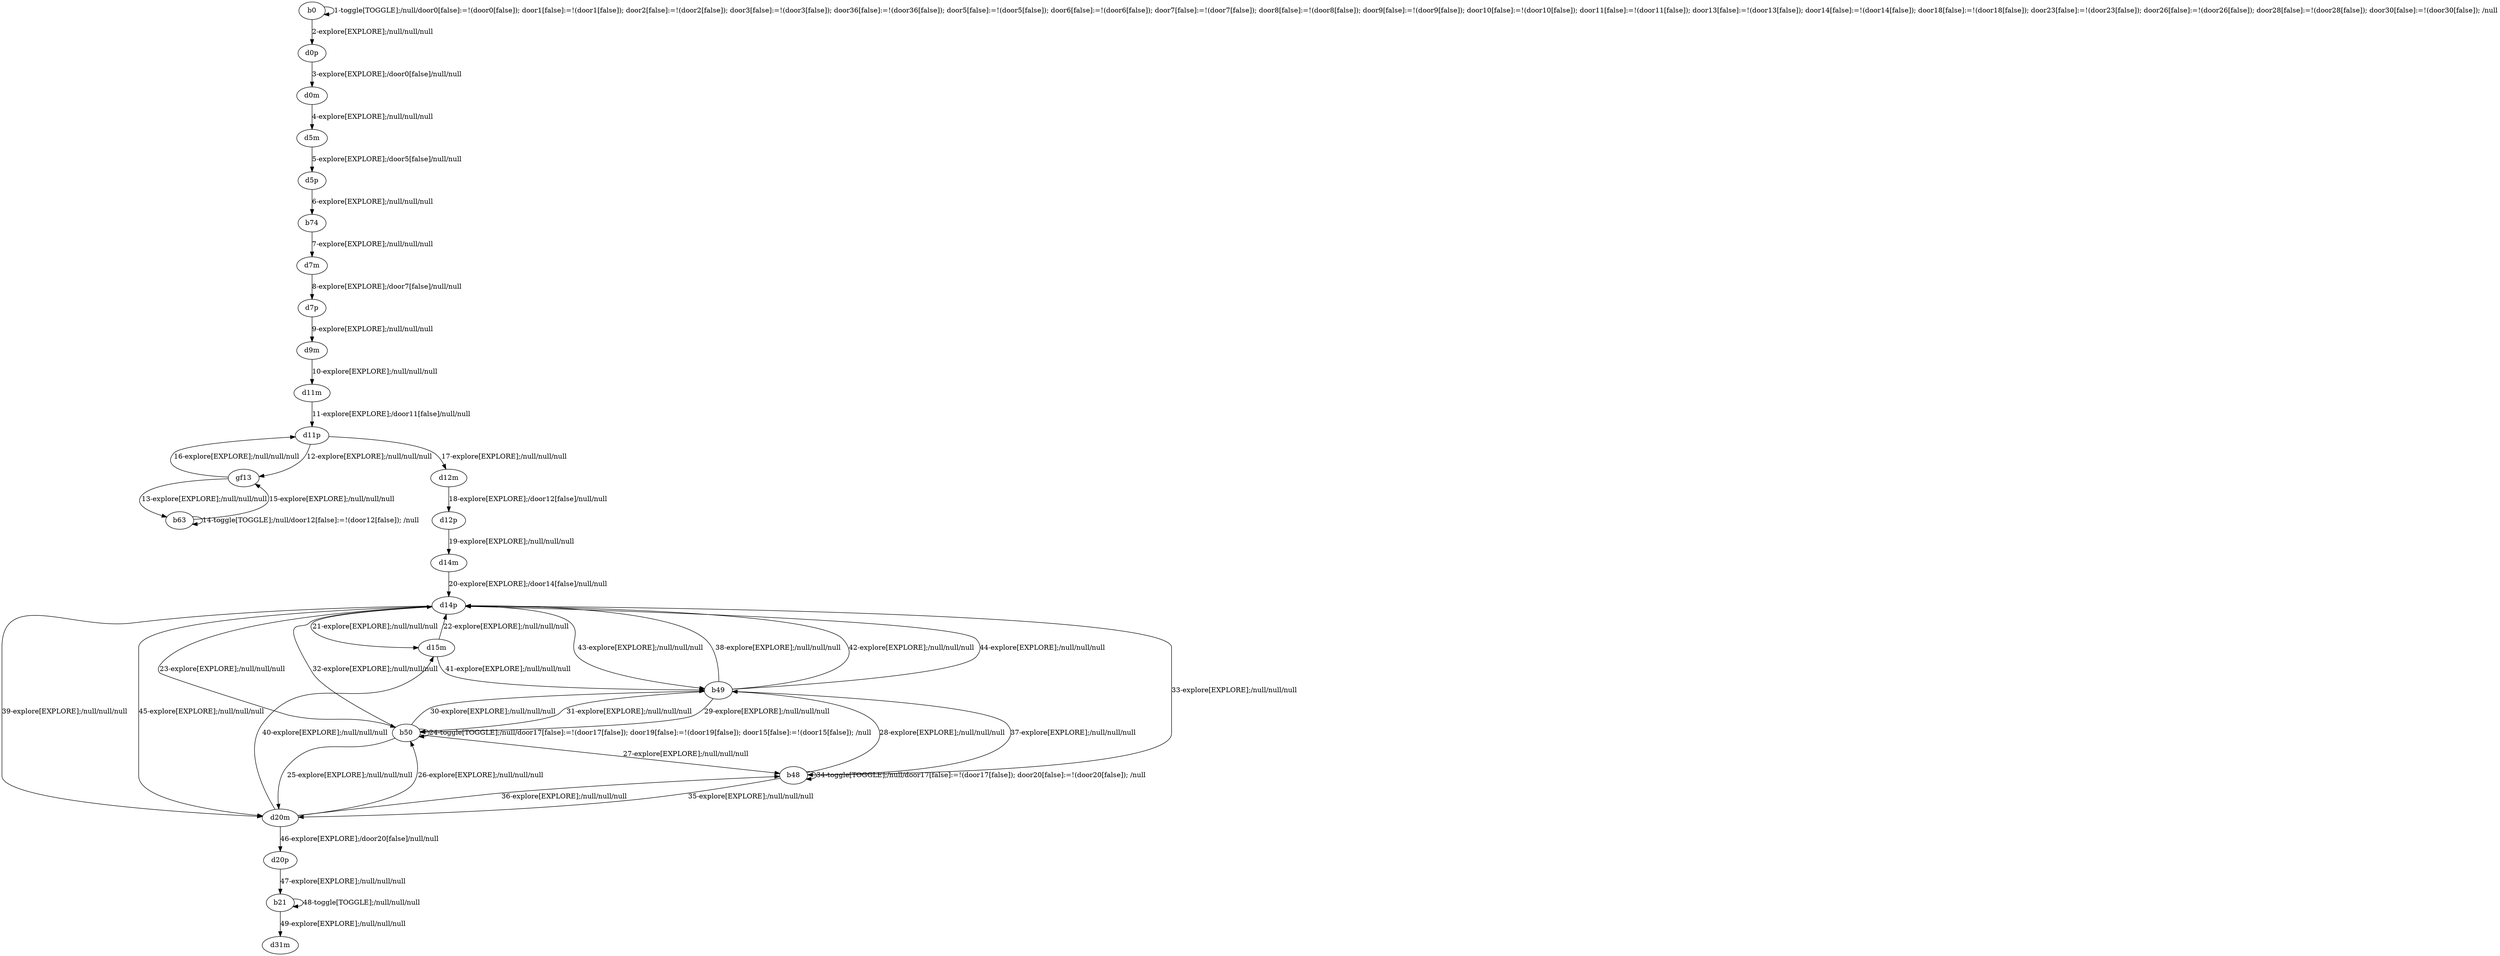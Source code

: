 # Total number of goals covered by this test: 9
# d20m --> d20p
# d20m --> d15m
# b21 --> b21
# d15m --> b49
# b50 --> d20m
# b50 --> d14p
# b50 --> b49
# d20p --> b21
# b21 --> d31m

digraph g {
"b0" -> "b0" [label = "1-toggle[TOGGLE];/null/door0[false]:=!(door0[false]); door1[false]:=!(door1[false]); door2[false]:=!(door2[false]); door3[false]:=!(door3[false]); door36[false]:=!(door36[false]); door5[false]:=!(door5[false]); door6[false]:=!(door6[false]); door7[false]:=!(door7[false]); door8[false]:=!(door8[false]); door9[false]:=!(door9[false]); door10[false]:=!(door10[false]); door11[false]:=!(door11[false]); door13[false]:=!(door13[false]); door14[false]:=!(door14[false]); door18[false]:=!(door18[false]); door23[false]:=!(door23[false]); door26[false]:=!(door26[false]); door28[false]:=!(door28[false]); door30[false]:=!(door30[false]); /null"];
"b0" -> "d0p" [label = "2-explore[EXPLORE];/null/null/null"];
"d0p" -> "d0m" [label = "3-explore[EXPLORE];/door0[false]/null/null"];
"d0m" -> "d5m" [label = "4-explore[EXPLORE];/null/null/null"];
"d5m" -> "d5p" [label = "5-explore[EXPLORE];/door5[false]/null/null"];
"d5p" -> "b74" [label = "6-explore[EXPLORE];/null/null/null"];
"b74" -> "d7m" [label = "7-explore[EXPLORE];/null/null/null"];
"d7m" -> "d7p" [label = "8-explore[EXPLORE];/door7[false]/null/null"];
"d7p" -> "d9m" [label = "9-explore[EXPLORE];/null/null/null"];
"d9m" -> "d11m" [label = "10-explore[EXPLORE];/null/null/null"];
"d11m" -> "d11p" [label = "11-explore[EXPLORE];/door11[false]/null/null"];
"d11p" -> "gf13" [label = "12-explore[EXPLORE];/null/null/null"];
"gf13" -> "b63" [label = "13-explore[EXPLORE];/null/null/null"];
"b63" -> "b63" [label = "14-toggle[TOGGLE];/null/door12[false]:=!(door12[false]); /null"];
"b63" -> "gf13" [label = "15-explore[EXPLORE];/null/null/null"];
"gf13" -> "d11p" [label = "16-explore[EXPLORE];/null/null/null"];
"d11p" -> "d12m" [label = "17-explore[EXPLORE];/null/null/null"];
"d12m" -> "d12p" [label = "18-explore[EXPLORE];/door12[false]/null/null"];
"d12p" -> "d14m" [label = "19-explore[EXPLORE];/null/null/null"];
"d14m" -> "d14p" [label = "20-explore[EXPLORE];/door14[false]/null/null"];
"d14p" -> "d15m" [label = "21-explore[EXPLORE];/null/null/null"];
"d15m" -> "d14p" [label = "22-explore[EXPLORE];/null/null/null"];
"d14p" -> "b50" [label = "23-explore[EXPLORE];/null/null/null"];
"b50" -> "b50" [label = "24-toggle[TOGGLE];/null/door17[false]:=!(door17[false]); door19[false]:=!(door19[false]); door15[false]:=!(door15[false]); /null"];
"b50" -> "d20m" [label = "25-explore[EXPLORE];/null/null/null"];
"d20m" -> "b50" [label = "26-explore[EXPLORE];/null/null/null"];
"b50" -> "b48" [label = "27-explore[EXPLORE];/null/null/null"];
"b48" -> "b49" [label = "28-explore[EXPLORE];/null/null/null"];
"b49" -> "b50" [label = "29-explore[EXPLORE];/null/null/null"];
"b50" -> "b49" [label = "30-explore[EXPLORE];/null/null/null"];
"b49" -> "b50" [label = "31-explore[EXPLORE];/null/null/null"];
"b50" -> "d14p" [label = "32-explore[EXPLORE];/null/null/null"];
"d14p" -> "b48" [label = "33-explore[EXPLORE];/null/null/null"];
"b48" -> "b48" [label = "34-toggle[TOGGLE];/null/door17[false]:=!(door17[false]); door20[false]:=!(door20[false]); /null"];
"b48" -> "d20m" [label = "35-explore[EXPLORE];/null/null/null"];
"d20m" -> "b48" [label = "36-explore[EXPLORE];/null/null/null"];
"b48" -> "b49" [label = "37-explore[EXPLORE];/null/null/null"];
"b49" -> "d14p" [label = "38-explore[EXPLORE];/null/null/null"];
"d14p" -> "d20m" [label = "39-explore[EXPLORE];/null/null/null"];
"d20m" -> "d15m" [label = "40-explore[EXPLORE];/null/null/null"];
"d15m" -> "b49" [label = "41-explore[EXPLORE];/null/null/null"];
"b49" -> "d14p" [label = "42-explore[EXPLORE];/null/null/null"];
"d14p" -> "b49" [label = "43-explore[EXPLORE];/null/null/null"];
"b49" -> "d14p" [label = "44-explore[EXPLORE];/null/null/null"];
"d14p" -> "d20m" [label = "45-explore[EXPLORE];/null/null/null"];
"d20m" -> "d20p" [label = "46-explore[EXPLORE];/door20[false]/null/null"];
"d20p" -> "b21" [label = "47-explore[EXPLORE];/null/null/null"];
"b21" -> "b21" [label = "48-toggle[TOGGLE];/null/null/null"];
"b21" -> "d31m" [label = "49-explore[EXPLORE];/null/null/null"];
}